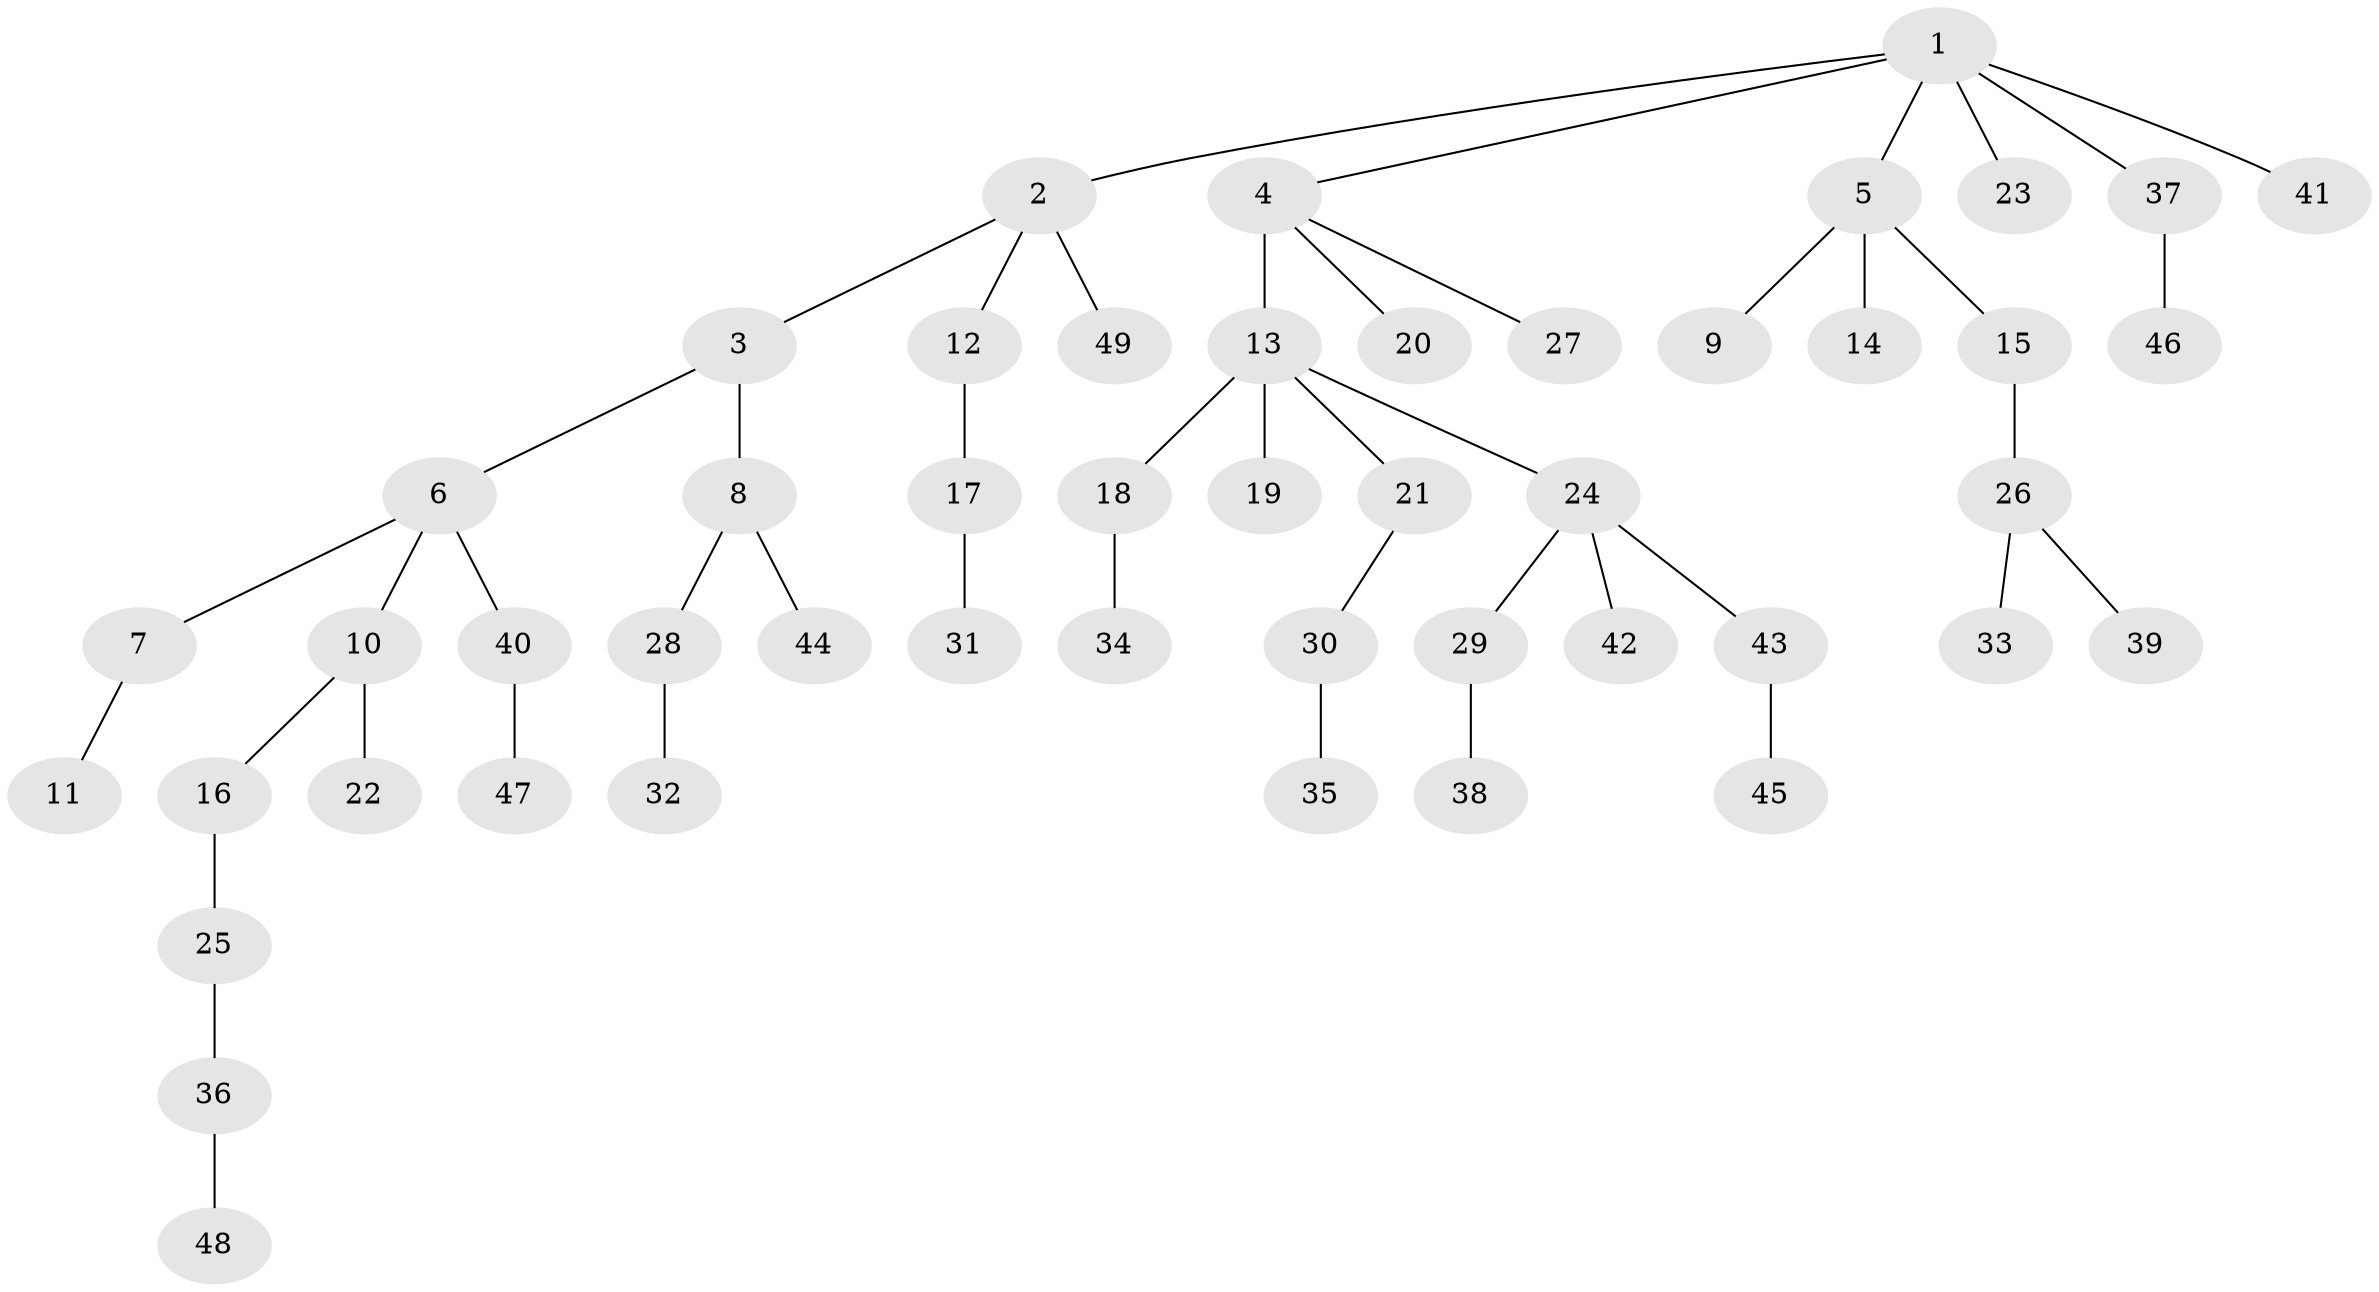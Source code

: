 // original degree distribution, {7: 0.01098901098901099, 5: 0.03296703296703297, 4: 0.06593406593406594, 8: 0.01098901098901099, 3: 0.14285714285714285, 2: 0.21978021978021978, 1: 0.5164835164835165}
// Generated by graph-tools (version 1.1) at 2025/36/03/09/25 02:36:41]
// undirected, 49 vertices, 48 edges
graph export_dot {
graph [start="1"]
  node [color=gray90,style=filled];
  1;
  2;
  3;
  4;
  5;
  6;
  7;
  8;
  9;
  10;
  11;
  12;
  13;
  14;
  15;
  16;
  17;
  18;
  19;
  20;
  21;
  22;
  23;
  24;
  25;
  26;
  27;
  28;
  29;
  30;
  31;
  32;
  33;
  34;
  35;
  36;
  37;
  38;
  39;
  40;
  41;
  42;
  43;
  44;
  45;
  46;
  47;
  48;
  49;
  1 -- 2 [weight=1.0];
  1 -- 4 [weight=1.0];
  1 -- 5 [weight=1.0];
  1 -- 23 [weight=1.0];
  1 -- 37 [weight=1.0];
  1 -- 41 [weight=1.0];
  2 -- 3 [weight=1.0];
  2 -- 12 [weight=1.0];
  2 -- 49 [weight=1.0];
  3 -- 6 [weight=1.0];
  3 -- 8 [weight=1.0];
  4 -- 13 [weight=4.0];
  4 -- 20 [weight=1.0];
  4 -- 27 [weight=1.0];
  5 -- 9 [weight=1.0];
  5 -- 14 [weight=2.0];
  5 -- 15 [weight=1.0];
  6 -- 7 [weight=1.0];
  6 -- 10 [weight=1.0];
  6 -- 40 [weight=1.0];
  7 -- 11 [weight=1.0];
  8 -- 28 [weight=1.0];
  8 -- 44 [weight=1.0];
  10 -- 16 [weight=1.0];
  10 -- 22 [weight=1.0];
  12 -- 17 [weight=1.0];
  13 -- 18 [weight=1.0];
  13 -- 19 [weight=1.0];
  13 -- 21 [weight=1.0];
  13 -- 24 [weight=1.0];
  15 -- 26 [weight=1.0];
  16 -- 25 [weight=1.0];
  17 -- 31 [weight=1.0];
  18 -- 34 [weight=1.0];
  21 -- 30 [weight=1.0];
  24 -- 29 [weight=1.0];
  24 -- 42 [weight=1.0];
  24 -- 43 [weight=1.0];
  25 -- 36 [weight=1.0];
  26 -- 33 [weight=1.0];
  26 -- 39 [weight=1.0];
  28 -- 32 [weight=2.0];
  29 -- 38 [weight=1.0];
  30 -- 35 [weight=2.0];
  36 -- 48 [weight=1.0];
  37 -- 46 [weight=1.0];
  40 -- 47 [weight=2.0];
  43 -- 45 [weight=1.0];
}
